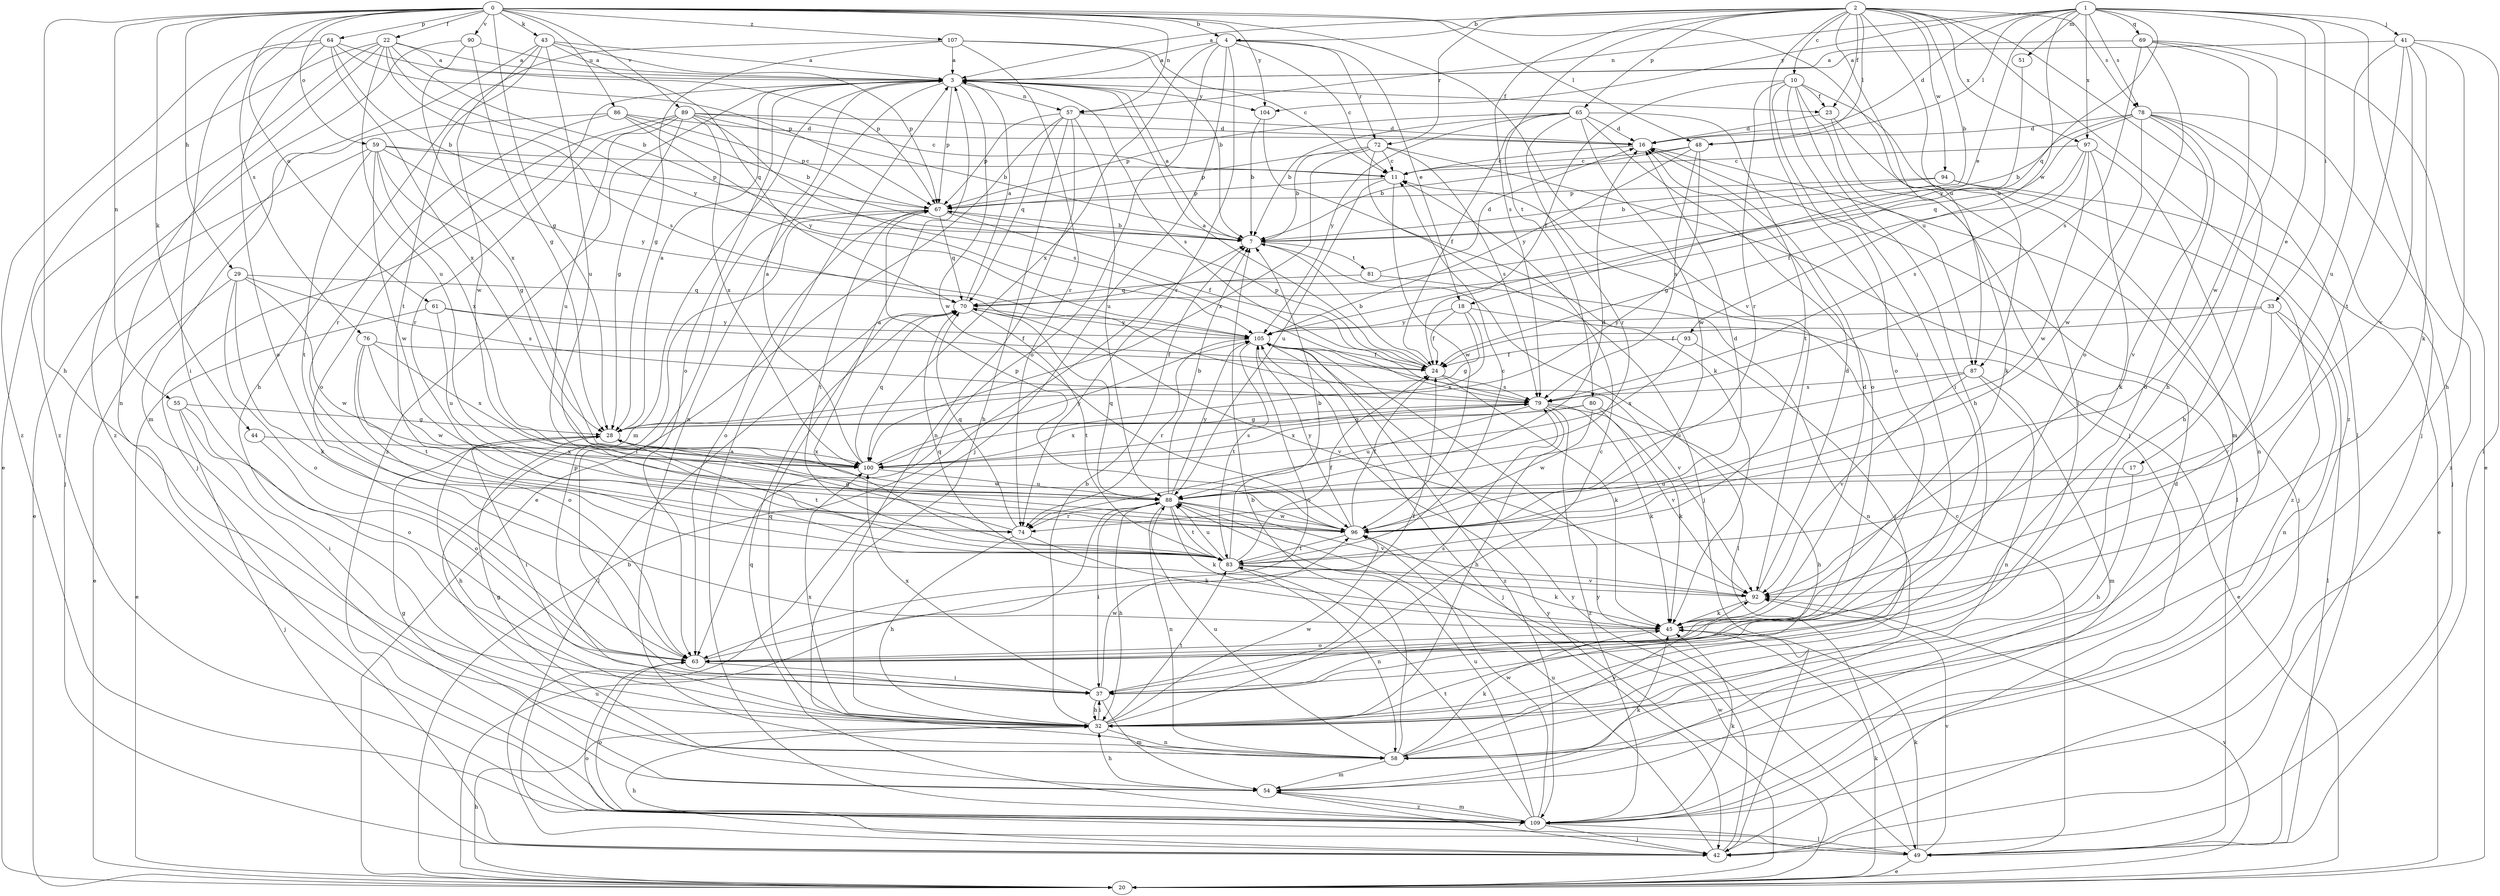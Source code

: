 strict digraph  {
0;
1;
2;
3;
4;
7;
10;
11;
16;
17;
18;
20;
22;
23;
24;
28;
29;
32;
33;
37;
41;
42;
43;
44;
45;
48;
49;
51;
54;
55;
57;
58;
59;
61;
63;
64;
65;
67;
69;
70;
72;
74;
76;
78;
79;
80;
81;
83;
86;
87;
88;
89;
90;
92;
93;
94;
96;
97;
100;
104;
105;
107;
109;
0 -> 4  [label=b];
0 -> 22  [label=f];
0 -> 28  [label=g];
0 -> 29  [label=h];
0 -> 32  [label=h];
0 -> 43  [label=k];
0 -> 44  [label=k];
0 -> 48  [label=l];
0 -> 55  [label=n];
0 -> 57  [label=n];
0 -> 59  [label=o];
0 -> 61  [label=o];
0 -> 64  [label=p];
0 -> 76  [label=s];
0 -> 86  [label=u];
0 -> 87  [label=u];
0 -> 89  [label=v];
0 -> 90  [label=v];
0 -> 92  [label=v];
0 -> 104  [label=y];
0 -> 107  [label=z];
1 -> 16  [label=d];
1 -> 17  [label=e];
1 -> 18  [label=e];
1 -> 33  [label=i];
1 -> 41  [label=j];
1 -> 42  [label=j];
1 -> 48  [label=l];
1 -> 51  [label=m];
1 -> 57  [label=n];
1 -> 69  [label=q];
1 -> 70  [label=q];
1 -> 78  [label=s];
1 -> 93  [label=w];
1 -> 97  [label=x];
1 -> 104  [label=y];
2 -> 3  [label=a];
2 -> 4  [label=b];
2 -> 7  [label=b];
2 -> 10  [label=c];
2 -> 23  [label=f];
2 -> 37  [label=i];
2 -> 42  [label=j];
2 -> 48  [label=l];
2 -> 49  [label=l];
2 -> 65  [label=p];
2 -> 72  [label=r];
2 -> 78  [label=s];
2 -> 79  [label=s];
2 -> 80  [label=t];
2 -> 87  [label=u];
2 -> 94  [label=w];
2 -> 97  [label=x];
2 -> 109  [label=z];
3 -> 23  [label=f];
3 -> 42  [label=j];
3 -> 54  [label=m];
3 -> 57  [label=n];
3 -> 58  [label=n];
3 -> 63  [label=o];
3 -> 67  [label=p];
3 -> 79  [label=s];
3 -> 96  [label=w];
3 -> 104  [label=y];
3 -> 109  [label=z];
4 -> 3  [label=a];
4 -> 11  [label=c];
4 -> 18  [label=e];
4 -> 42  [label=j];
4 -> 63  [label=o];
4 -> 72  [label=r];
4 -> 74  [label=r];
4 -> 100  [label=x];
7 -> 3  [label=a];
7 -> 49  [label=l];
7 -> 81  [label=t];
10 -> 23  [label=f];
10 -> 24  [label=f];
10 -> 32  [label=h];
10 -> 37  [label=i];
10 -> 54  [label=m];
10 -> 63  [label=o];
10 -> 74  [label=r];
10 -> 87  [label=u];
11 -> 67  [label=p];
11 -> 88  [label=u];
11 -> 96  [label=w];
16 -> 11  [label=c];
16 -> 42  [label=j];
17 -> 32  [label=h];
17 -> 88  [label=u];
18 -> 20  [label=e];
18 -> 24  [label=f];
18 -> 28  [label=g];
18 -> 100  [label=x];
18 -> 105  [label=y];
20 -> 7  [label=b];
20 -> 32  [label=h];
20 -> 45  [label=k];
20 -> 88  [label=u];
20 -> 92  [label=v];
20 -> 96  [label=w];
20 -> 105  [label=y];
22 -> 3  [label=a];
22 -> 7  [label=b];
22 -> 20  [label=e];
22 -> 58  [label=n];
22 -> 67  [label=p];
22 -> 79  [label=s];
22 -> 88  [label=u];
22 -> 105  [label=y];
22 -> 109  [label=z];
23 -> 16  [label=d];
23 -> 37  [label=i];
23 -> 45  [label=k];
24 -> 3  [label=a];
24 -> 7  [label=b];
24 -> 45  [label=k];
24 -> 67  [label=p];
24 -> 79  [label=s];
28 -> 3  [label=a];
28 -> 32  [label=h];
28 -> 37  [label=i];
28 -> 83  [label=t];
28 -> 96  [label=w];
28 -> 100  [label=x];
29 -> 20  [label=e];
29 -> 45  [label=k];
29 -> 63  [label=o];
29 -> 70  [label=q];
29 -> 79  [label=s];
29 -> 96  [label=w];
32 -> 7  [label=b];
32 -> 11  [label=c];
32 -> 37  [label=i];
32 -> 58  [label=n];
32 -> 67  [label=p];
32 -> 70  [label=q];
32 -> 83  [label=t];
32 -> 96  [label=w];
32 -> 100  [label=x];
33 -> 24  [label=f];
33 -> 49  [label=l];
33 -> 58  [label=n];
33 -> 92  [label=v];
33 -> 105  [label=y];
37 -> 32  [label=h];
37 -> 54  [label=m];
37 -> 79  [label=s];
37 -> 96  [label=w];
37 -> 100  [label=x];
41 -> 3  [label=a];
41 -> 32  [label=h];
41 -> 45  [label=k];
41 -> 49  [label=l];
41 -> 83  [label=t];
41 -> 88  [label=u];
41 -> 92  [label=v];
42 -> 32  [label=h];
42 -> 88  [label=u];
42 -> 105  [label=y];
43 -> 3  [label=a];
43 -> 54  [label=m];
43 -> 67  [label=p];
43 -> 70  [label=q];
43 -> 83  [label=t];
43 -> 88  [label=u];
43 -> 96  [label=w];
44 -> 63  [label=o];
44 -> 100  [label=x];
45 -> 16  [label=d];
45 -> 63  [label=o];
48 -> 7  [label=b];
48 -> 11  [label=c];
48 -> 28  [label=g];
48 -> 79  [label=s];
48 -> 105  [label=y];
49 -> 11  [label=c];
49 -> 20  [label=e];
49 -> 45  [label=k];
49 -> 63  [label=o];
49 -> 92  [label=v];
49 -> 105  [label=y];
51 -> 105  [label=y];
54 -> 28  [label=g];
54 -> 32  [label=h];
54 -> 42  [label=j];
54 -> 45  [label=k];
54 -> 109  [label=z];
55 -> 28  [label=g];
55 -> 37  [label=i];
55 -> 42  [label=j];
55 -> 63  [label=o];
57 -> 16  [label=d];
57 -> 20  [label=e];
57 -> 32  [label=h];
57 -> 58  [label=n];
57 -> 67  [label=p];
57 -> 70  [label=q];
57 -> 88  [label=u];
58 -> 7  [label=b];
58 -> 28  [label=g];
58 -> 45  [label=k];
58 -> 54  [label=m];
58 -> 88  [label=u];
58 -> 92  [label=v];
59 -> 11  [label=c];
59 -> 20  [label=e];
59 -> 28  [label=g];
59 -> 67  [label=p];
59 -> 83  [label=t];
59 -> 96  [label=w];
59 -> 100  [label=x];
59 -> 105  [label=y];
61 -> 20  [label=e];
61 -> 24  [label=f];
61 -> 88  [label=u];
61 -> 105  [label=y];
63 -> 24  [label=f];
63 -> 37  [label=i];
64 -> 3  [label=a];
64 -> 7  [label=b];
64 -> 37  [label=i];
64 -> 63  [label=o];
64 -> 67  [label=p];
64 -> 100  [label=x];
64 -> 109  [label=z];
65 -> 7  [label=b];
65 -> 16  [label=d];
65 -> 24  [label=f];
65 -> 63  [label=o];
65 -> 67  [label=p];
65 -> 74  [label=r];
65 -> 83  [label=t];
65 -> 96  [label=w];
65 -> 105  [label=y];
67 -> 7  [label=b];
67 -> 24  [label=f];
67 -> 37  [label=i];
67 -> 63  [label=o];
67 -> 70  [label=q];
67 -> 83  [label=t];
69 -> 3  [label=a];
69 -> 20  [label=e];
69 -> 32  [label=h];
69 -> 63  [label=o];
69 -> 79  [label=s];
69 -> 96  [label=w];
70 -> 3  [label=a];
70 -> 49  [label=l];
70 -> 83  [label=t];
70 -> 92  [label=v];
70 -> 105  [label=y];
72 -> 7  [label=b];
72 -> 11  [label=c];
72 -> 42  [label=j];
72 -> 49  [label=l];
72 -> 67  [label=p];
72 -> 79  [label=s];
72 -> 100  [label=x];
74 -> 28  [label=g];
74 -> 32  [label=h];
74 -> 45  [label=k];
74 -> 70  [label=q];
76 -> 24  [label=f];
76 -> 63  [label=o];
76 -> 83  [label=t];
76 -> 96  [label=w];
76 -> 100  [label=x];
78 -> 7  [label=b];
78 -> 16  [label=d];
78 -> 32  [label=h];
78 -> 42  [label=j];
78 -> 63  [label=o];
78 -> 70  [label=q];
78 -> 92  [label=v];
78 -> 96  [label=w];
78 -> 109  [label=z];
79 -> 28  [label=g];
79 -> 32  [label=h];
79 -> 45  [label=k];
79 -> 88  [label=u];
79 -> 92  [label=v];
79 -> 100  [label=x];
79 -> 109  [label=z];
80 -> 28  [label=g];
80 -> 32  [label=h];
80 -> 45  [label=k];
80 -> 96  [label=w];
80 -> 100  [label=x];
81 -> 16  [label=d];
81 -> 58  [label=n];
81 -> 70  [label=q];
83 -> 3  [label=a];
83 -> 7  [label=b];
83 -> 11  [label=c];
83 -> 24  [label=f];
83 -> 45  [label=k];
83 -> 58  [label=n];
83 -> 88  [label=u];
83 -> 92  [label=v];
86 -> 7  [label=b];
86 -> 16  [label=d];
86 -> 42  [label=j];
86 -> 67  [label=p];
86 -> 74  [label=r];
86 -> 105  [label=y];
87 -> 54  [label=m];
87 -> 58  [label=n];
87 -> 79  [label=s];
87 -> 88  [label=u];
87 -> 92  [label=v];
88 -> 7  [label=b];
88 -> 16  [label=d];
88 -> 32  [label=h];
88 -> 37  [label=i];
88 -> 45  [label=k];
88 -> 58  [label=n];
88 -> 70  [label=q];
88 -> 74  [label=r];
88 -> 83  [label=t];
88 -> 92  [label=v];
88 -> 96  [label=w];
88 -> 105  [label=y];
89 -> 7  [label=b];
89 -> 11  [label=c];
89 -> 16  [label=d];
89 -> 28  [label=g];
89 -> 63  [label=o];
89 -> 74  [label=r];
89 -> 79  [label=s];
89 -> 88  [label=u];
89 -> 100  [label=x];
90 -> 3  [label=a];
90 -> 28  [label=g];
90 -> 100  [label=x];
90 -> 109  [label=z];
92 -> 16  [label=d];
92 -> 45  [label=k];
92 -> 70  [label=q];
93 -> 24  [label=f];
93 -> 37  [label=i];
93 -> 100  [label=x];
94 -> 7  [label=b];
94 -> 20  [label=e];
94 -> 67  [label=p];
94 -> 109  [label=z];
96 -> 16  [label=d];
96 -> 24  [label=f];
96 -> 67  [label=p];
96 -> 83  [label=t];
96 -> 105  [label=y];
97 -> 11  [label=c];
97 -> 24  [label=f];
97 -> 45  [label=k];
97 -> 58  [label=n];
97 -> 79  [label=s];
97 -> 96  [label=w];
100 -> 3  [label=a];
100 -> 70  [label=q];
100 -> 79  [label=s];
100 -> 88  [label=u];
100 -> 105  [label=y];
104 -> 7  [label=b];
104 -> 45  [label=k];
105 -> 24  [label=f];
105 -> 42  [label=j];
105 -> 63  [label=o];
105 -> 74  [label=r];
105 -> 83  [label=t];
105 -> 92  [label=v];
105 -> 109  [label=z];
107 -> 3  [label=a];
107 -> 7  [label=b];
107 -> 11  [label=c];
107 -> 28  [label=g];
107 -> 32  [label=h];
107 -> 74  [label=r];
109 -> 3  [label=a];
109 -> 16  [label=d];
109 -> 42  [label=j];
109 -> 45  [label=k];
109 -> 49  [label=l];
109 -> 54  [label=m];
109 -> 63  [label=o];
109 -> 70  [label=q];
109 -> 83  [label=t];
109 -> 88  [label=u];
109 -> 96  [label=w];
}
